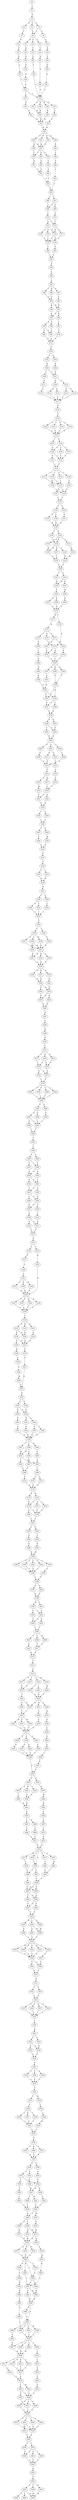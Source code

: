 strict digraph  {
	S0 -> S1 [ label = L ];
	S1 -> S2 [ label = N ];
	S2 -> S3 [ label = S ];
	S2 -> S4 [ label = D ];
	S2 -> S5 [ label = A ];
	S3 -> S6 [ label = T ];
	S4 -> S7 [ label = L ];
	S5 -> S6 [ label = T ];
	S5 -> S8 [ label = S ];
	S6 -> S9 [ label = N ];
	S6 -> S10 [ label = V ];
	S6 -> S11 [ label = G ];
	S7 -> S12 [ label = R ];
	S8 -> S13 [ label = S ];
	S9 -> S14 [ label = G ];
	S10 -> S15 [ label = T ];
	S11 -> S16 [ label = L ];
	S12 -> S17 [ label = L ];
	S13 -> S18 [ label = D ];
	S14 -> S19 [ label = S ];
	S15 -> S20 [ label = V ];
	S16 -> S21 [ label = Q ];
	S17 -> S22 [ label = Q ];
	S18 -> S23 [ label = V ];
	S19 -> S24 [ label = F ];
	S20 -> S25 [ label = L ];
	S21 -> S26 [ label = Q ];
	S22 -> S27 [ label = L ];
	S23 -> S28 [ label = G ];
	S24 -> S29 [ label = E ];
	S25 -> S30 [ label = F ];
	S26 -> S30 [ label = F ];
	S27 -> S31 [ label = T ];
	S28 -> S32 [ label = S ];
	S29 -> S31 [ label = T ];
	S30 -> S33 [ label = N ];
	S30 -> S34 [ label = D ];
	S30 -> S35 [ label = E ];
	S30 -> S36 [ label = Q ];
	S31 -> S30 [ label = F ];
	S31 -> S37 [ label = L ];
	S32 -> S30 [ label = F ];
	S33 -> S38 [ label = A ];
	S34 -> S39 [ label = K ];
	S35 -> S40 [ label = R ];
	S36 -> S40 [ label = R ];
	S37 -> S41 [ label = P ];
	S38 -> S42 [ label = F ];
	S39 -> S43 [ label = W ];
	S40 -> S43 [ label = W ];
	S41 -> S44 [ label = D ];
	S42 -> S45 [ label = W ];
	S43 -> S45 [ label = W ];
	S44 -> S43 [ label = W ];
	S45 -> S46 [ label = S ];
	S45 -> S47 [ label = N ];
	S45 -> S48 [ label = Q ];
	S45 -> S49 [ label = D ];
	S46 -> S50 [ label = Q ];
	S46 -> S51 [ label = K ];
	S47 -> S51 [ label = K ];
	S48 -> S52 [ label = R ];
	S49 -> S51 [ label = K ];
	S50 -> S53 [ label = T ];
	S51 -> S53 [ label = T ];
	S51 -> S54 [ label = S ];
	S51 -> S55 [ label = C ];
	S52 -> S56 [ label = L ];
	S53 -> S57 [ label = N ];
	S54 -> S58 [ label = Q ];
	S55 -> S59 [ label = C ];
	S56 -> S60 [ label = V ];
	S57 -> S61 [ label = T ];
	S58 -> S61 [ label = T ];
	S59 -> S62 [ label = S ];
	S60 -> S63 [ label = L ];
	S61 -> S64 [ label = V ];
	S62 -> S64 [ label = V ];
	S63 -> S65 [ label = P ];
	S64 -> S65 [ label = P ];
	S65 -> S66 [ label = L ];
	S65 -> S67 [ label = F ];
	S66 -> S68 [ label = Y ];
	S67 -> S68 [ label = Y ];
	S67 -> S69 [ label = V ];
	S68 -> S70 [ label = L ];
	S69 -> S71 [ label = F ];
	S70 -> S72 [ label = V ];
	S70 -> S73 [ label = I ];
	S71 -> S73 [ label = I ];
	S72 -> S74 [ label = P ];
	S72 -> S75 [ label = G ];
	S72 -> S76 [ label = V ];
	S73 -> S77 [ label = F ];
	S73 -> S74 [ label = P ];
	S74 -> S78 [ label = L ];
	S74 -> S79 [ label = F ];
	S75 -> S78 [ label = L ];
	S76 -> S78 [ label = L ];
	S77 -> S78 [ label = L ];
	S78 -> S80 [ label = L ];
	S79 -> S81 [ label = F ];
	S80 -> S82 [ label = L ];
	S81 -> S82 [ label = L ];
	S82 -> S83 [ label = P ];
	S83 -> S84 [ label = L ];
	S84 -> S85 [ label = L ];
	S85 -> S86 [ label = N ];
	S85 -> S87 [ label = Q ];
	S85 -> S88 [ label = C ];
	S86 -> S89 [ label = F ];
	S87 -> S90 [ label = L ];
	S88 -> S89 [ label = F ];
	S89 -> S91 [ label = R ];
	S89 -> S92 [ label = K ];
	S90 -> S91 [ label = R ];
	S91 -> S93 [ label = S ];
	S91 -> S94 [ label = R ];
	S92 -> S93 [ label = S ];
	S93 -> S95 [ label = A ];
	S93 -> S96 [ label = P ];
	S94 -> S97 [ label = I ];
	S95 -> S98 [ label = A ];
	S95 -> S99 [ label = S ];
	S96 -> S99 [ label = S ];
	S97 -> S100 [ label = T ];
	S98 -> S101 [ label = F ];
	S99 -> S101 [ label = F ];
	S100 -> S101 [ label = F ];
	S101 -> S102 [ label = F ];
	S102 -> S103 [ label = A ];
	S102 -> S104 [ label = S ];
	S103 -> S105 [ label = R ];
	S104 -> S106 [ label = K ];
	S105 -> S107 [ label = F ];
	S105 -> S108 [ label = L ];
	S106 -> S107 [ label = F ];
	S107 -> S109 [ label = N ];
	S107 -> S110 [ label = T ];
	S108 -> S111 [ label = G ];
	S109 -> S112 [ label = N ];
	S109 -> S113 [ label = V ];
	S110 -> S114 [ label = F ];
	S110 -> S115 [ label = P ];
	S111 -> S116 [ label = A ];
	S112 -> S117 [ label = L ];
	S113 -> S117 [ label = L ];
	S114 -> S117 [ label = L ];
	S115 -> S117 [ label = L ];
	S116 -> S117 [ label = L ];
	S117 -> S118 [ label = G ];
	S118 -> S119 [ label = T ];
	S119 -> S120 [ label = V ];
	S119 -> S121 [ label = I ];
	S119 -> S122 [ label = F ];
	S119 -> S123 [ label = L ];
	S120 -> S124 [ label = S ];
	S121 -> S124 [ label = S ];
	S122 -> S124 [ label = S ];
	S123 -> S124 [ label = S ];
	S124 -> S125 [ label = V ];
	S124 -> S126 [ label = I ];
	S125 -> S127 [ label = V ];
	S125 -> S128 [ label = I ];
	S125 -> S129 [ label = A ];
	S126 -> S129 [ label = A ];
	S127 -> S130 [ label = Y ];
	S128 -> S130 [ label = Y ];
	S129 -> S131 [ label = V ];
	S129 -> S130 [ label = Y ];
	S130 -> S132 [ label = L ];
	S131 -> S132 [ label = L ];
	S132 -> S133 [ label = L ];
	S132 -> S134 [ label = I ];
	S132 -> S135 [ label = V ];
	S132 -> S136 [ label = T ];
	S133 -> S137 [ label = I ];
	S134 -> S137 [ label = I ];
	S134 -> S138 [ label = V ];
	S135 -> S137 [ label = I ];
	S136 -> S139 [ label = F ];
	S137 -> S140 [ label = L ];
	S137 -> S141 [ label = A ];
	S138 -> S140 [ label = L ];
	S139 -> S140 [ label = L ];
	S140 -> S142 [ label = V ];
	S141 -> S142 [ label = V ];
	S142 -> S143 [ label = T ];
	S142 -> S144 [ label = L ];
	S143 -> S145 [ label = V ];
	S143 -> S146 [ label = L ];
	S144 -> S147 [ label = Y ];
	S145 -> S148 [ label = K ];
	S146 -> S148 [ label = K ];
	S147 -> S148 [ label = K ];
	S148 -> S149 [ label = A ];
	S148 -> S150 [ label = C ];
	S149 -> S151 [ label = S ];
	S149 -> S152 [ label = A ];
	S149 -> S153 [ label = V ];
	S150 -> S152 [ label = A ];
	S151 -> S154 [ label = Q ];
	S152 -> S155 [ label = H ];
	S152 -> S156 [ label = T ];
	S152 -> S157 [ label = R ];
	S153 -> S155 [ label = H ];
	S154 -> S158 [ label = W ];
	S155 -> S159 [ label = L ];
	S156 -> S158 [ label = W ];
	S157 -> S159 [ label = L ];
	S158 -> S160 [ label = G ];
	S159 -> S160 [ label = G ];
	S160 -> S161 [ label = I ];
	S160 -> S162 [ label = F ];
	S161 -> S163 [ label = H ];
	S162 -> S163 [ label = H ];
	S162 -> S164 [ label = N ];
	S163 -> S165 [ label = L ];
	S164 -> S166 [ label = M ];
	S165 -> S167 [ label = D ];
	S165 -> S168 [ label = E ];
	S166 -> S169 [ label = N ];
	S167 -> S170 [ label = F ];
	S168 -> S170 [ label = F ];
	S169 -> S170 [ label = F ];
	S170 -> S171 [ label = H ];
	S170 -> S172 [ label = V ];
	S171 -> S173 [ label = W ];
	S172 -> S174 [ label = D ];
	S173 -> S175 [ label = I ];
	S173 -> S176 [ label = S ];
	S173 -> S177 [ label = F ];
	S174 -> S178 [ label = S ];
	S174 -> S179 [ label = P ];
	S175 -> S180 [ label = S ];
	S176 -> S174 [ label = D ];
	S177 -> S181 [ label = T ];
	S177 -> S182 [ label = Q ];
	S178 -> S183 [ label = T ];
	S179 -> S183 [ label = T ];
	S180 -> S184 [ label = T ];
	S181 -> S179 [ label = P ];
	S182 -> S185 [ label = E ];
	S183 -> S186 [ label = Q ];
	S183 -> S187 [ label = N ];
	S183 -> S188 [ label = E ];
	S184 -> S189 [ label = S ];
	S185 -> S183 [ label = T ];
	S186 -> S190 [ label = F ];
	S187 -> S191 [ label = V ];
	S188 -> S190 [ label = F ];
	S189 -> S192 [ label = D ];
	S190 -> S193 [ label = F ];
	S190 -> S194 [ label = Y ];
	S191 -> S195 [ label = H ];
	S192 -> S196 [ label = R ];
	S193 -> S197 [ label = V ];
	S194 -> S198 [ label = I ];
	S194 -> S197 [ label = V ];
	S195 -> S193 [ label = F ];
	S195 -> S194 [ label = Y ];
	S196 -> S195 [ label = H ];
	S197 -> S199 [ label = P ];
	S198 -> S199 [ label = P ];
	S199 -> S200 [ label = E ];
	S199 -> S201 [ label = Q ];
	S200 -> S202 [ label = F ];
	S200 -> S203 [ label = I ];
	S201 -> S202 [ label = F ];
	S202 -> S204 [ label = R ];
	S203 -> S204 [ label = R ];
	S204 -> S205 [ label = Q ];
	S204 -> S206 [ label = L ];
	S204 -> S207 [ label = S ];
	S205 -> S208 [ label = F ];
	S206 -> S209 [ label = L ];
	S207 -> S210 [ label = S ];
	S207 -> S211 [ label = R ];
	S208 -> S212 [ label = F ];
	S209 -> S212 [ label = F ];
	S210 -> S213 [ label = V ];
	S211 -> S212 [ label = F ];
	S212 -> S214 [ label = P ];
	S213 -> S215 [ label = A ];
	S214 -> S216 [ label = A ];
	S214 -> S217 [ label = Q ];
	S215 -> S218 [ label = S ];
	S216 -> S219 [ label = M ];
	S217 -> S220 [ label = L ];
	S218 -> S220 [ label = L ];
	S219 -> S221 [ label = T ];
	S220 -> S221 [ label = T ];
	S220 -> S222 [ label = S ];
	S221 -> S223 [ label = G ];
	S222 -> S223 [ label = G ];
	S223 -> S224 [ label = I ];
	S223 -> S225 [ label = V ];
	S224 -> S226 [ label = L ];
	S225 -> S226 [ label = L ];
	S226 -> S227 [ label = T ];
	S226 -> S228 [ label = A ];
	S227 -> S229 [ label = L ];
	S228 -> S230 [ label = M ];
	S229 -> S231 [ label = A ];
	S230 -> S231 [ label = A ];
	S231 -> S232 [ label = F ];
	S232 -> S233 [ label = F ];
	S233 -> S234 [ label = L ];
	S233 -> S235 [ label = I ];
	S234 -> S236 [ label = H ];
	S235 -> S236 [ label = H ];
	S236 -> S237 [ label = N ];
	S237 -> S238 [ label = C ];
	S237 -> S239 [ label = S ];
	S238 -> S240 [ label = V ];
	S238 -> S241 [ label = I ];
	S239 -> S242 [ label = L ];
	S240 -> S243 [ label = I ];
	S241 -> S243 [ label = I ];
	S242 -> S243 [ label = I ];
	S243 -> S244 [ label = T ];
	S244 -> S245 [ label = L ];
	S244 -> S246 [ label = I ];
	S245 -> S247 [ label = V ];
	S245 -> S248 [ label = L ];
	S245 -> S249 [ label = M ];
	S246 -> S250 [ label = F ];
	S247 -> S251 [ label = K ];
	S248 -> S252 [ label = R ];
	S248 -> S251 [ label = K ];
	S249 -> S251 [ label = K ];
	S250 -> S251 [ label = K ];
	S251 -> S253 [ label = N ];
	S251 -> S254 [ label = H ];
	S251 -> S255 [ label = S ];
	S252 -> S253 [ label = N ];
	S253 -> S256 [ label = N ];
	S254 -> S256 [ label = N ];
	S255 -> S256 [ label = N ];
	S256 -> S257 [ label = R ];
	S256 -> S258 [ label = K ];
	S256 -> S259 [ label = E ];
	S257 -> S260 [ label = H ];
	S258 -> S261 [ label = N ];
	S259 -> S260 [ label = H ];
	S260 -> S262 [ label = P ];
	S260 -> S263 [ label = Q ];
	S261 -> S263 [ label = Q ];
	S262 -> S264 [ label = E ];
	S263 -> S264 [ label = E ];
	S263 -> S265 [ label = K ];
	S264 -> S266 [ label = N ];
	S265 -> S266 [ label = N ];
	S266 -> S267 [ label = N ];
	S267 -> S268 [ label = V ];
	S268 -> S269 [ label = R ];
	S269 -> S270 [ label = D ];
	S270 -> S271 [ label = L ];
	S271 -> S272 [ label = S ];
	S271 -> S273 [ label = L ];
	S271 -> S274 [ label = A ];
	S272 -> S275 [ label = I ];
	S272 -> S276 [ label = V ];
	S273 -> S275 [ label = I ];
	S274 -> S276 [ label = V ];
	S275 -> S277 [ label = A ];
	S275 -> S278 [ label = G ];
	S276 -> S277 [ label = A ];
	S277 -> S279 [ label = Y ];
	S278 -> S279 [ label = Y ];
	S279 -> S280 [ label = G ];
	S279 -> S281 [ label = V ];
	S279 -> S282 [ label = T ];
	S279 -> S283 [ label = L ];
	S280 -> S284 [ label = L ];
	S281 -> S284 [ label = L ];
	S282 -> S284 [ label = L ];
	S283 -> S284 [ label = L ];
	S284 -> S285 [ label = V ];
	S284 -> S286 [ label = A ];
	S285 -> S287 [ label = G ];
	S285 -> S288 [ label = T ];
	S286 -> S289 [ label = F ];
	S287 -> S290 [ label = F ];
	S287 -> S291 [ label = L ];
	S288 -> S291 [ label = L ];
	S289 -> S291 [ label = L ];
	S290 -> S292 [ label = T ];
	S291 -> S292 [ label = T ];
	S292 -> S293 [ label = Y ];
	S293 -> S294 [ label = L ];
	S294 -> S295 [ label = Y ];
	S294 -> S296 [ label = V ];
	S295 -> S297 [ label = V ];
	S295 -> S298 [ label = I ];
	S296 -> S298 [ label = I ];
	S297 -> S299 [ label = G ];
	S298 -> S300 [ label = A ];
	S298 -> S299 [ label = G ];
	S299 -> S301 [ label = I ];
	S299 -> S302 [ label = V ];
	S300 -> S301 [ label = I ];
	S301 -> S303 [ label = L ];
	S301 -> S304 [ label = G ];
	S302 -> S303 [ label = L ];
	S303 -> S305 [ label = V ];
	S303 -> S306 [ label = I ];
	S304 -> S305 [ label = V ];
	S305 -> S307 [ label = F ];
	S305 -> S308 [ label = Y ];
	S306 -> S307 [ label = F ];
	S307 -> S309 [ label = A ];
	S308 -> S310 [ label = L ];
	S309 -> S311 [ label = S ];
	S309 -> S312 [ label = A ];
	S310 -> S311 [ label = S ];
	S311 -> S313 [ label = F ];
	S312 -> S313 [ label = F ];
	S313 -> S314 [ label = P ];
	S314 -> S315 [ label = S ];
	S314 -> S316 [ label = Y ];
	S315 -> S317 [ label = P ];
	S316 -> S318 [ label = H ];
	S317 -> S319 [ label = P ];
	S318 -> S320 [ label = K ];
	S319 -> S321 [ label = L ];
	S320 -> S322 [ label = S ];
	S320 -> S323 [ label = E ];
	S320 -> S324 [ label = F ];
	S320 -> S325 [ label = D ];
	S321 -> S326 [ label = W ];
	S321 -> S327 [ label = S ];
	S321 -> S328 [ label = P ];
	S322 -> S329 [ label = C ];
	S323 -> S329 [ label = C ];
	S324 -> S329 [ label = C ];
	S325 -> S329 [ label = C ];
	S326 -> S320 [ label = K ];
	S327 -> S320 [ label = K ];
	S328 -> S320 [ label = K ];
	S329 -> S330 [ label = I ];
	S330 -> S331 [ label = Q ];
	S330 -> S332 [ label = E ];
	S330 -> S333 [ label = K ];
	S331 -> S334 [ label = E ];
	S332 -> S335 [ label = P ];
	S332 -> S336 [ label = Q ];
	S333 -> S336 [ label = Q ];
	S334 -> S337 [ label = N ];
	S335 -> S337 [ label = N ];
	S335 -> S338 [ label = V ];
	S336 -> S337 [ label = N ];
	S337 -> S339 [ label = F ];
	S338 -> S340 [ label = R ];
	S339 -> S341 [ label = L ];
	S340 -> S342 [ label = T ];
	S341 -> S343 [ label = D ];
	S342 -> S344 [ label = S ];
	S343 -> S345 [ label = N ];
	S344 -> S346 [ label = W ];
	S345 -> S347 [ label = L ];
	S345 -> S348 [ label = F ];
	S346 -> S343 [ label = D ];
	S347 -> S349 [ label = P ];
	S347 -> S350 [ label = S ];
	S348 -> S349 [ label = P ];
	S349 -> S351 [ label = N ];
	S349 -> S352 [ label = S ];
	S350 -> S353 [ label = F ];
	S351 -> S354 [ label = D ];
	S352 -> S355 [ label = S ];
	S352 -> S356 [ label = T ];
	S353 -> S357 [ label = G ];
	S354 -> S358 [ label = D ];
	S355 -> S358 [ label = D ];
	S356 -> S358 [ label = D ];
	S357 -> S358 [ label = D ];
	S358 -> S359 [ label = I ];
	S358 -> S360 [ label = E ];
	S358 -> S361 [ label = T ];
	S359 -> S362 [ label = M ];
	S359 -> S363 [ label = L ];
	S360 -> S364 [ label = V ];
	S361 -> S362 [ label = M ];
	S362 -> S365 [ label = A ];
	S362 -> S366 [ label = V ];
	S363 -> S367 [ label = S ];
	S364 -> S365 [ label = A ];
	S365 -> S368 [ label = L ];
	S366 -> S369 [ label = F ];
	S367 -> S369 [ label = F ];
	S368 -> S370 [ label = L ];
	S368 -> S371 [ label = A ];
	S369 -> S372 [ label = V ];
	S370 -> S373 [ label = A ];
	S371 -> S373 [ label = A ];
	S372 -> S373 [ label = A ];
	S373 -> S374 [ label = R ];
	S373 -> S375 [ label = D ];
	S374 -> S376 [ label = V ];
	S374 -> S377 [ label = A ];
	S374 -> S378 [ label = I ];
	S375 -> S376 [ label = V ];
	S376 -> S379 [ label = F ];
	S376 -> S380 [ label = V ];
	S377 -> S379 [ label = F ];
	S378 -> S379 [ label = F ];
	S379 -> S381 [ label = L ];
	S380 -> S381 [ label = L ];
	S381 -> S382 [ label = L ];
	S381 -> S383 [ label = F ];
	S382 -> S384 [ label = F ];
	S383 -> S385 [ label = V ];
	S384 -> S386 [ label = Q ];
	S385 -> S387 [ label = R ];
	S386 -> S388 [ label = M ];
	S387 -> S388 [ label = M ];
	S388 -> S389 [ label = S ];
	S388 -> S390 [ label = T ];
	S388 -> S391 [ label = L ];
	S388 -> S392 [ label = V ];
	S388 -> S393 [ label = I ];
	S389 -> S394 [ label = T ];
	S390 -> S394 [ label = T ];
	S391 -> S394 [ label = T ];
	S392 -> S394 [ label = T ];
	S393 -> S395 [ label = S ];
	S394 -> S396 [ label = V ];
	S395 -> S396 [ label = V ];
	S396 -> S397 [ label = F ];
	S396 -> S398 [ label = Y ];
	S397 -> S399 [ label = P ];
	S398 -> S399 [ label = P ];
	S399 -> S400 [ label = M ];
	S399 -> S401 [ label = L ];
	S400 -> S402 [ label = L ];
	S400 -> S403 [ label = V ];
	S401 -> S402 [ label = L ];
	S402 -> S404 [ label = A ];
	S402 -> S405 [ label = G ];
	S403 -> S404 [ label = A ];
	S404 -> S406 [ label = Y ];
	S405 -> S406 [ label = Y ];
	S406 -> S407 [ label = I ];
	S406 -> S408 [ label = L ];
	S406 -> S409 [ label = M ];
	S407 -> S410 [ label = F ];
	S408 -> S411 [ label = V ];
	S409 -> S411 [ label = V ];
	S410 -> S412 [ label = R ];
	S411 -> S412 [ label = R ];
	S412 -> S413 [ label = V ];
	S413 -> S414 [ label = Q ];
	S414 -> S415 [ label = I ];
	S414 -> S416 [ label = M ];
	S414 -> S417 [ label = V ];
	S414 -> S418 [ label = L ];
	S415 -> S419 [ label = F ];
	S416 -> S420 [ label = M ];
	S417 -> S419 [ label = F ];
	S418 -> S421 [ label = L ];
	S418 -> S422 [ label = I ];
	S419 -> S423 [ label = T ];
	S420 -> S424 [ label = G ];
	S421 -> S424 [ label = G ];
	S422 -> S424 [ label = G ];
	S423 -> S425 [ label = Q ];
	S423 -> S426 [ label = A ];
	S424 -> S425 [ label = Q ];
	S424 -> S427 [ label = H ];
	S424 -> S428 [ label = A ];
	S425 -> S429 [ label = I ];
	S426 -> S429 [ label = I ];
	S427 -> S430 [ label = V ];
	S428 -> S431 [ label = R ];
	S429 -> S432 [ label = W ];
	S429 -> S433 [ label = F ];
	S429 -> S434 [ label = M ];
	S430 -> S435 [ label = V ];
	S431 -> S436 [ label = S ];
	S432 -> S437 [ label = G ];
	S433 -> S437 [ label = G ];
	S434 -> S437 [ label = G ];
	S435 -> S437 [ label = G ];
	S436 -> S438 [ label = S ];
	S437 -> S439 [ label = K ];
	S437 -> S440 [ label = V ];
	S437 -> S441 [ label = D ];
	S438 -> S442 [ label = A ];
	S439 -> S443 [ label = S ];
	S439 -> S444 [ label = N ];
	S440 -> S445 [ label = D ];
	S441 -> S446 [ label = L ];
	S442 -> S447 [ label = A ];
	S443 -> S448 [ label = Y ];
	S444 -> S448 [ label = Y ];
	S445 -> S448 [ label = Y ];
	S446 -> S448 [ label = Y ];
	S447 -> S449 [ label = I ];
	S448 -> S450 [ label = P ];
	S449 -> S451 [ label = H ];
	S450 -> S452 [ label = S ];
	S450 -> S453 [ label = G ];
	S451 -> S450 [ label = P ];
	S452 -> S454 [ label = V ];
	S452 -> S455 [ label = F ];
	S452 -> S456 [ label = I ];
	S453 -> S457 [ label = K ];
	S454 -> S458 [ label = L ];
	S455 -> S459 [ label = F ];
	S456 -> S459 [ label = F ];
	S457 -> S460 [ label = W ];
	S458 -> S461 [ label = H ];
	S459 -> S461 [ label = H ];
	S460 -> S462 [ label = R ];
	S461 -> S463 [ label = V ];
	S462 -> S464 [ label = L ];
	S463 -> S465 [ label = L ];
	S463 -> S466 [ label = F ];
	S464 -> S467 [ label = A ];
	S465 -> S468 [ label = V ];
	S466 -> S469 [ label = A ];
	S467 -> S470 [ label = L ];
	S468 -> S471 [ label = L ];
	S469 -> S471 [ label = L ];
	S470 -> S472 [ label = F ];
	S471 -> S473 [ label = N ];
	S472 -> S473 [ label = N ];
	S473 -> S474 [ label = M ];
	S473 -> S475 [ label = V ];
	S473 -> S476 [ label = I ];
	S473 -> S477 [ label = L ];
	S473 -> S478 [ label = L ];
	S474 -> S479 [ label = V ];
	S475 -> S480 [ label = M ];
	S476 -> S478 [ label = L ];
	S477 -> S481 [ label = I ];
	S478 -> S482 [ label = L ];
	S478 -> S483 [ label = V ];
	S479 -> S482 [ label = L ];
	S480 -> S484 [ label = I ];
	S481 -> S484 [ label = I ];
	S482 -> S485 [ label = I ];
	S483 -> S486 [ label = V ];
	S484 -> S486 [ label = V ];
	S485 -> S487 [ label = G ];
	S485 -> S488 [ label = A ];
	S486 -> S488 [ label = A ];
	S486 -> S487 [ label = G ];
	S487 -> S489 [ label = C ];
	S487 -> S490 [ label = A ];
	S488 -> S490 [ label = A ];
	S489 -> S491 [ label = G ];
	S490 -> S491 [ label = G ];
	S490 -> S492 [ label = C ];
	S491 -> S493 [ label = V ];
	S492 -> S493 [ label = V ];
	S493 -> S494 [ label = L ];
	S493 -> S495 [ label = M ];
	S493 -> S496 [ label = S ];
	S494 -> S497 [ label = V ];
	S494 -> S498 [ label = M ];
	S495 -> S499 [ label = A ];
	S496 -> S498 [ label = M ];
	S497 -> S500 [ label = A ];
	S498 -> S500 [ label = A ];
	S499 -> S500 [ label = A ];
	S500 -> S501 [ label = R ];
	S500 -> S502 [ label = K ];
	S500 -> S503 [ label = V ];
	S500 -> S504 [ label = C ];
	S500 -> S505 [ label = M ];
	S501 -> S506 [ label = F ];
	S502 -> S506 [ label = F ];
	S503 -> S506 [ label = F ];
	S504 -> S507 [ label = L ];
	S505 -> S506 [ label = F ];
	S506 -> S508 [ label = Y ];
	S506 -> S509 [ label = F ];
	S507 -> S508 [ label = Y ];
	S508 -> S510 [ label = P ];
	S509 -> S510 [ label = P ];
	S510 -> S511 [ label = N ];
	S511 -> S512 [ label = I ];
	S511 -> S513 [ label = V ];
	S512 -> S514 [ label = G ];
	S513 -> S514 [ label = G ];
	S514 -> S515 [ label = A ];
	S514 -> S516 [ label = S ];
	S514 -> S517 [ label = D ];
	S514 -> S518 [ label = G ];
	S515 -> S519 [ label = I ];
	S516 -> S519 [ label = I ];
	S517 -> S519 [ label = I ];
	S518 -> S519 [ label = I ];
	S519 -> S520 [ label = I ];
	S520 -> S521 [ label = R ];
	S521 -> S522 [ label = Y ];
	S521 -> S523 [ label = F ];
	S522 -> S524 [ label = S ];
	S522 -> S525 [ label = A ];
	S523 -> S524 [ label = S ];
	S524 -> S526 [ label = G ];
	S525 -> S526 [ label = G ];
	S526 -> S527 [ label = A ];
	S527 -> S528 [ label = T ];
	S527 -> S529 [ label = F ];
	S527 -> S530 [ label = A ];
	S528 -> S531 [ label = C ];
	S529 -> S531 [ label = C ];
	S530 -> S531 [ label = C ];
	S531 -> S532 [ label = G ];
	S532 -> S533 [ label = L ];
	S532 -> S534 [ label = M ];
	S533 -> S535 [ label = A ];
	S534 -> S536 [ label = I ];
	S535 -> S537 [ label = F ];
	S535 -> S538 [ label = Y ];
	S535 -> S539 [ label = L ];
	S536 -> S540 [ label = I ];
	S537 -> S541 [ label = V ];
	S538 -> S541 [ label = V ];
	S539 -> S541 [ label = V ];
	S540 -> S542 [ label = M ];
	S541 -> S543 [ label = F ];
	S542 -> S543 [ label = F ];
	S543 -> S544 [ label = V ];
	S544 -> S545 [ label = L ];
	S544 -> S546 [ label = F ];
	S544 -> S547 [ label = Y ];
	S545 -> S548 [ label = P ];
	S546 -> S548 [ label = P ];
	S547 -> S548 [ label = P ];
	S548 -> S549 [ label = S ];
	S548 -> S550 [ label = C ];
	S549 -> S551 [ label = L ];
	S549 -> S552 [ label = V ];
	S550 -> S553 [ label = A ];
	S551 -> S554 [ label = V ];
	S551 -> S555 [ label = T ];
	S552 -> S556 [ label = I ];
	S553 -> S554 [ label = V ];
	S554 -> S557 [ label = H ];
	S554 -> S558 [ label = Q ];
	S555 -> S559 [ label = Y ];
	S556 -> S557 [ label = H ];
	S557 -> S560 [ label = L ];
	S557 -> S561 [ label = M ];
	S558 -> S562 [ label = Y ];
	S559 -> S563 [ label = I ];
	S560 -> S564 [ label = L ];
	S561 -> S565 [ label = I ];
	S562 -> S565 [ label = I ];
	S563 -> S564 [ label = L ];
	S564 -> S566 [ label = S ];
	S565 -> S566 [ label = S ];
	S565 -> S567 [ label = M ];
	S566 -> S568 [ label = E ];
	S566 -> S569 [ label = L ];
	S567 -> S570 [ label = K ];
	S568 -> S571 [ label = K ];
	S569 -> S572 [ label = H ];
	S569 -> S573 [ label = R ];
	S570 -> S573 [ label = R ];
	S571 -> S574 [ label = R ];
	S572 -> S574 [ label = R ];
	S573 -> S574 [ label = R ];
	S573 -> S575 [ label = Q ];
	S574 -> S576 [ label = R ];
	S574 -> S577 [ label = S ];
	S574 -> S578 [ label = Q ];
	S575 -> S579 [ label = E ];
	S576 -> S580 [ label = G ];
	S577 -> S580 [ label = G ];
	S578 -> S580 [ label = G ];
	S579 -> S581 [ label = D ];
	S580 -> S582 [ label = T ];
	S580 -> S583 [ label = K ];
	S580 -> S584 [ label = P ];
	S580 -> S585 [ label = L ];
	S581 -> S586 [ label = R ];
	S582 -> S585 [ label = L ];
	S583 -> S587 [ label = L ];
	S584 -> S588 [ label = V ];
	S585 -> S589 [ label = G ];
	S585 -> S587 [ label = L ];
	S586 -> S587 [ label = L ];
	S587 -> S590 [ label = R ];
	S587 -> S591 [ label = T ];
	S588 -> S592 [ label = N ];
	S589 -> S590 [ label = R ];
	S590 -> S593 [ label = W ];
	S591 -> S593 [ label = W ];
	S592 -> S594 [ label = M ];
	S593 -> S595 [ label = S ];
	S593 -> S596 [ label = P ];
	S594 -> S597 [ label = G ];
	S595 -> S598 [ label = M ];
	S595 -> S599 [ label = A ];
	S595 -> S600 [ label = L ];
	S595 -> S601 [ label = V ];
	S596 -> S595 [ label = S ];
	S597 -> S602 [ label = Q ];
	S598 -> S603 [ label = L ];
	S599 -> S604 [ label = V ];
	S600 -> S603 [ label = L ];
	S601 -> S603 [ label = L ];
	S602 -> S600 [ label = L ];
	S603 -> S605 [ label = A ];
	S603 -> S606 [ label = I ];
	S603 -> S607 [ label = F ];
	S603 -> S608 [ label = L ];
	S604 -> S607 [ label = F ];
	S605 -> S609 [ label = H ];
	S606 -> S610 [ label = L ];
	S607 -> S609 [ label = H ];
	S608 -> S609 [ label = H ];
	S609 -> S611 [ label = V ];
	S609 -> S612 [ label = S ];
	S609 -> S613 [ label = A ];
	S609 -> S614 [ label = G ];
	S610 -> S615 [ label = I ];
	S611 -> S616 [ label = A ];
	S612 -> S617 [ label = L ];
	S613 -> S617 [ label = L ];
	S614 -> S617 [ label = L ];
	S615 -> S618 [ label = F ];
	S616 -> S619 [ label = L ];
	S617 -> S619 [ label = L ];
	S618 -> S620 [ label = I ];
	S619 -> S621 [ label = M ];
	S619 -> S622 [ label = I ];
	S620 -> S623 [ label = S ];
	S621 -> S624 [ label = L ];
	S622 -> S624 [ label = L ];
	S622 -> S625 [ label = V ];
	S623 -> S624 [ label = L ];
	S624 -> S626 [ label = C ];
	S624 -> S627 [ label = L ];
	S624 -> S628 [ label = V ];
	S625 -> S627 [ label = L ];
	S626 -> S629 [ label = G ];
	S627 -> S629 [ label = G ];
	S628 -> S629 [ label = G ];
	S629 -> S630 [ label = T ];
	S629 -> S631 [ label = I ];
	S629 -> S632 [ label = L ];
	S629 -> S633 [ label = V ];
	S630 -> S634 [ label = A ];
	S631 -> S634 [ label = A ];
	S631 -> S635 [ label = V ];
	S632 -> S634 [ label = A ];
	S633 -> S634 [ label = A ];
	S634 -> S636 [ label = N ];
	S635 -> S636 [ label = N ];
	S636 -> S637 [ label = L ];
	S636 -> S638 [ label = F ];
	S637 -> S639 [ label = I ];
	S637 -> S640 [ label = V ];
	S637 -> S641 [ label = A ];
	S638 -> S640 [ label = V ];
	S639 -> S642 [ label = A ];
	S640 -> S642 [ label = A ];
	S641 -> S642 [ label = A ];
	S642 -> S643 [ label = Q ];
	S643 -> S644 [ label = F ];
	S644 -> S645 [ label = F ];
	S644 -> S646 [ label = L ];
	S644 -> S647 [ label = H ];
	S645 -> S648 [ label = V ];
	S645 -> S649 [ label = L ];
	S645 -> S650 [ label = M ];
	S646 -> S650 [ label = M ];
	S647 -> S650 [ label = M ];
}
